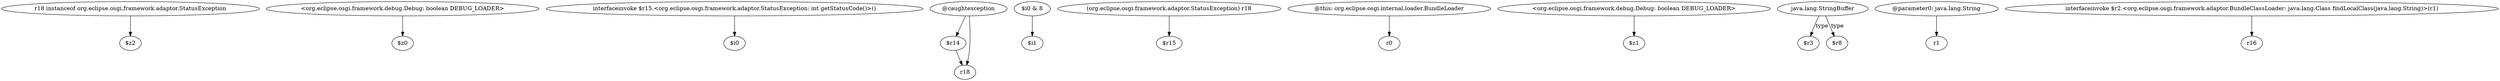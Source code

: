digraph g {
0[label="r18 instanceof org.eclipse.osgi.framework.adaptor.StatusException"]
1[label="$z2"]
0->1[label=""]
2[label="<org.eclipse.osgi.framework.debug.Debug: boolean DEBUG_LOADER>"]
3[label="$z0"]
2->3[label=""]
4[label="interfaceinvoke $r15.<org.eclipse.osgi.framework.adaptor.StatusException: int getStatusCode()>()"]
5[label="$i0"]
4->5[label=""]
6[label="$r14"]
7[label="r18"]
6->7[label=""]
8[label="$i0 & 8"]
9[label="$i1"]
8->9[label=""]
10[label="@caughtexception"]
10->7[label=""]
11[label="(org.eclipse.osgi.framework.adaptor.StatusException) r18"]
12[label="$r15"]
11->12[label=""]
13[label="@this: org.eclipse.osgi.internal.loader.BundleLoader"]
14[label="r0"]
13->14[label=""]
15[label="<org.eclipse.osgi.framework.debug.Debug: boolean DEBUG_LOADER>"]
16[label="$z1"]
15->16[label=""]
17[label="java.lang.StringBuffer"]
18[label="$r3"]
17->18[label="type"]
10->6[label=""]
19[label="$r8"]
17->19[label="type"]
20[label="@parameter0: java.lang.String"]
21[label="r1"]
20->21[label=""]
22[label="interfaceinvoke $r2.<org.eclipse.osgi.framework.adaptor.BundleClassLoader: java.lang.Class findLocalClass(java.lang.String)>(r1)"]
23[label="r16"]
22->23[label=""]
}